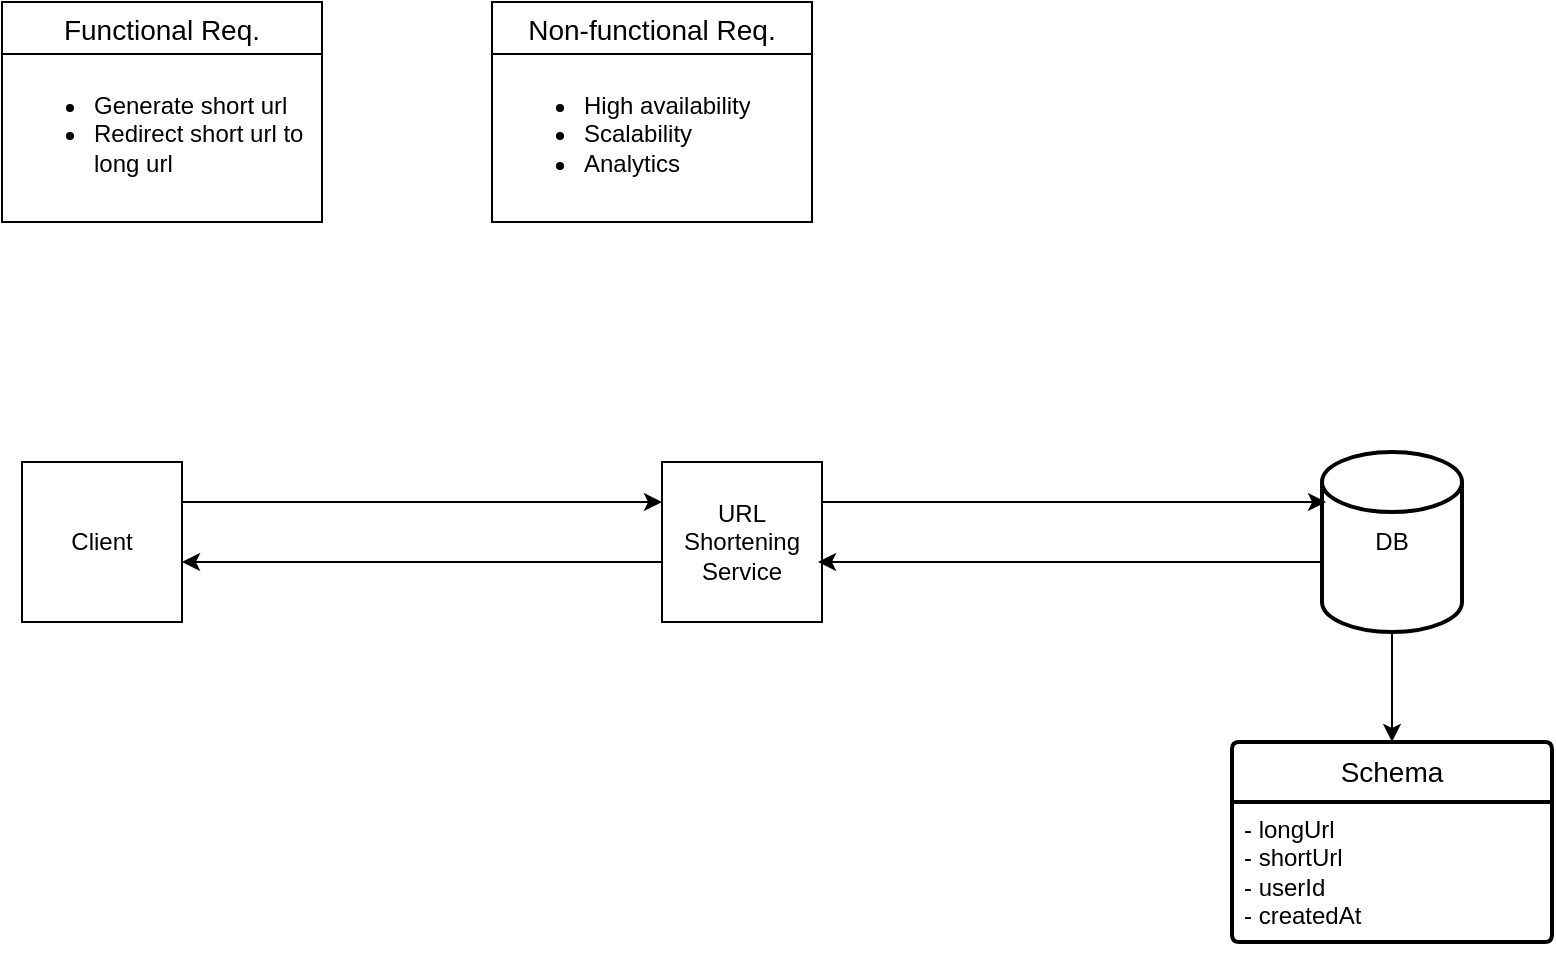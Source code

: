 <mxfile version="24.0.5" type="github">
  <diagram name="Page-1" id="GF0OJ3_MTfcbiwmNIs6B">
    <mxGraphModel dx="1242" dy="700" grid="1" gridSize="10" guides="1" tooltips="1" connect="1" arrows="1" fold="1" page="1" pageScale="1" pageWidth="850" pageHeight="1100" math="0" shadow="0">
      <root>
        <mxCell id="0" />
        <mxCell id="1" parent="0" />
        <mxCell id="rEHcowNwLkk8W2btPBsA-1" value="Client" style="whiteSpace=wrap;html=1;aspect=fixed;" vertex="1" parent="1">
          <mxGeometry x="30" y="260" width="80" height="80" as="geometry" />
        </mxCell>
        <mxCell id="rEHcowNwLkk8W2btPBsA-2" value="URL Shortening Service" style="whiteSpace=wrap;html=1;aspect=fixed;" vertex="1" parent="1">
          <mxGeometry x="350" y="260" width="80" height="80" as="geometry" />
        </mxCell>
        <mxCell id="rEHcowNwLkk8W2btPBsA-3" value="DB" style="strokeWidth=2;html=1;shape=mxgraph.flowchart.database;whiteSpace=wrap;" vertex="1" parent="1">
          <mxGeometry x="680" y="255" width="70" height="90" as="geometry" />
        </mxCell>
        <mxCell id="rEHcowNwLkk8W2btPBsA-4" value="" style="endArrow=classic;html=1;rounded=0;entryX=0;entryY=0.5;entryDx=0;entryDy=0;exitX=1;exitY=0.5;exitDx=0;exitDy=0;" edge="1" parent="1">
          <mxGeometry width="50" height="50" relative="1" as="geometry">
            <mxPoint x="110" y="280" as="sourcePoint" />
            <mxPoint x="350" y="280" as="targetPoint" />
          </mxGeometry>
        </mxCell>
        <mxCell id="rEHcowNwLkk8W2btPBsA-6" value="" style="endArrow=classic;html=1;rounded=0;entryX=0.029;entryY=0.278;entryDx=0;entryDy=0;exitX=1;exitY=0.5;exitDx=0;exitDy=0;entryPerimeter=0;" edge="1" parent="1" target="rEHcowNwLkk8W2btPBsA-3">
          <mxGeometry width="50" height="50" relative="1" as="geometry">
            <mxPoint x="430" y="280" as="sourcePoint" />
            <mxPoint x="670" y="280" as="targetPoint" />
          </mxGeometry>
        </mxCell>
        <mxCell id="rEHcowNwLkk8W2btPBsA-7" value="" style="endArrow=classic;html=1;rounded=0;entryX=0;entryY=0.5;entryDx=0;entryDy=0;exitX=1;exitY=0.5;exitDx=0;exitDy=0;" edge="1" parent="1">
          <mxGeometry width="50" height="50" relative="1" as="geometry">
            <mxPoint x="350" y="310" as="sourcePoint" />
            <mxPoint x="110" y="310" as="targetPoint" />
          </mxGeometry>
        </mxCell>
        <mxCell id="rEHcowNwLkk8W2btPBsA-8" value="" style="endArrow=classic;html=1;rounded=0;entryX=0.029;entryY=0.278;entryDx=0;entryDy=0;exitX=1;exitY=0.5;exitDx=0;exitDy=0;entryPerimeter=0;" edge="1" parent="1">
          <mxGeometry width="50" height="50" relative="1" as="geometry">
            <mxPoint x="680" y="310" as="sourcePoint" />
            <mxPoint x="428" y="310" as="targetPoint" />
          </mxGeometry>
        </mxCell>
        <mxCell id="rEHcowNwLkk8W2btPBsA-9" value="Schema" style="swimlane;childLayout=stackLayout;horizontal=1;startSize=30;horizontalStack=0;rounded=1;fontSize=14;fontStyle=0;strokeWidth=2;resizeParent=0;resizeLast=1;shadow=0;dashed=0;align=center;arcSize=4;whiteSpace=wrap;html=1;" vertex="1" parent="1">
          <mxGeometry x="635" y="400" width="160" height="100" as="geometry" />
        </mxCell>
        <mxCell id="rEHcowNwLkk8W2btPBsA-10" value="- longUrl&lt;div&gt;- shortUrl&lt;/div&gt;&lt;div&gt;- userId&lt;/div&gt;&lt;div&gt;- createdAt&lt;/div&gt;" style="align=left;strokeColor=none;fillColor=none;spacingLeft=4;fontSize=12;verticalAlign=top;resizable=0;rotatable=0;part=1;html=1;" vertex="1" parent="rEHcowNwLkk8W2btPBsA-9">
          <mxGeometry y="30" width="160" height="70" as="geometry" />
        </mxCell>
        <mxCell id="rEHcowNwLkk8W2btPBsA-11" style="edgeStyle=orthogonalEdgeStyle;rounded=0;orthogonalLoop=1;jettySize=auto;html=1;exitX=0.5;exitY=1;exitDx=0;exitDy=0;" edge="1" parent="rEHcowNwLkk8W2btPBsA-9" source="rEHcowNwLkk8W2btPBsA-10" target="rEHcowNwLkk8W2btPBsA-10">
          <mxGeometry relative="1" as="geometry" />
        </mxCell>
        <mxCell id="rEHcowNwLkk8W2btPBsA-13" value="" style="endArrow=classic;html=1;rounded=0;exitX=0.5;exitY=1;exitDx=0;exitDy=0;exitPerimeter=0;entryX=0.5;entryY=0;entryDx=0;entryDy=0;" edge="1" parent="1" source="rEHcowNwLkk8W2btPBsA-3" target="rEHcowNwLkk8W2btPBsA-9">
          <mxGeometry width="50" height="50" relative="1" as="geometry">
            <mxPoint x="670" y="395" as="sourcePoint" />
            <mxPoint x="720" y="390" as="targetPoint" />
          </mxGeometry>
        </mxCell>
        <mxCell id="rEHcowNwLkk8W2btPBsA-20" value="Functional Req." style="swimlane;fontStyle=0;childLayout=stackLayout;horizontal=1;startSize=26;horizontalStack=0;resizeParent=1;resizeParentMax=0;resizeLast=0;collapsible=1;marginBottom=0;align=center;fontSize=14;" vertex="1" parent="1">
          <mxGeometry x="20" y="30" width="160" height="110" as="geometry" />
        </mxCell>
        <mxCell id="rEHcowNwLkk8W2btPBsA-21" value="&lt;ul&gt;&lt;li&gt;&lt;span style=&quot;background-color: initial;&quot;&gt;Generate short url&lt;/span&gt;&lt;/li&gt;&lt;li&gt;&lt;span style=&quot;background-color: initial;&quot;&gt;Redirect short url to long url&lt;/span&gt;&lt;/li&gt;&lt;/ul&gt;" style="text;strokeColor=none;fillColor=none;spacingLeft=4;spacingRight=4;overflow=hidden;rotatable=0;points=[[0,0.5],[1,0.5]];portConstraint=eastwest;fontSize=12;whiteSpace=wrap;html=1;" vertex="1" parent="rEHcowNwLkk8W2btPBsA-20">
          <mxGeometry y="26" width="160" height="84" as="geometry" />
        </mxCell>
        <mxCell id="rEHcowNwLkk8W2btPBsA-24" value="Non-functional Req." style="swimlane;fontStyle=0;childLayout=stackLayout;horizontal=1;startSize=26;horizontalStack=0;resizeParent=1;resizeParentMax=0;resizeLast=0;collapsible=1;marginBottom=0;align=center;fontSize=14;" vertex="1" parent="1">
          <mxGeometry x="265" y="30" width="160" height="110" as="geometry" />
        </mxCell>
        <mxCell id="rEHcowNwLkk8W2btPBsA-25" value="&lt;ul&gt;&lt;li&gt;High availability&lt;/li&gt;&lt;li&gt;Scalability&lt;/li&gt;&lt;li&gt;Analytics&lt;/li&gt;&lt;/ul&gt;" style="text;strokeColor=none;fillColor=none;spacingLeft=4;spacingRight=4;overflow=hidden;rotatable=0;points=[[0,0.5],[1,0.5]];portConstraint=eastwest;fontSize=12;whiteSpace=wrap;html=1;" vertex="1" parent="rEHcowNwLkk8W2btPBsA-24">
          <mxGeometry y="26" width="160" height="84" as="geometry" />
        </mxCell>
      </root>
    </mxGraphModel>
  </diagram>
</mxfile>
